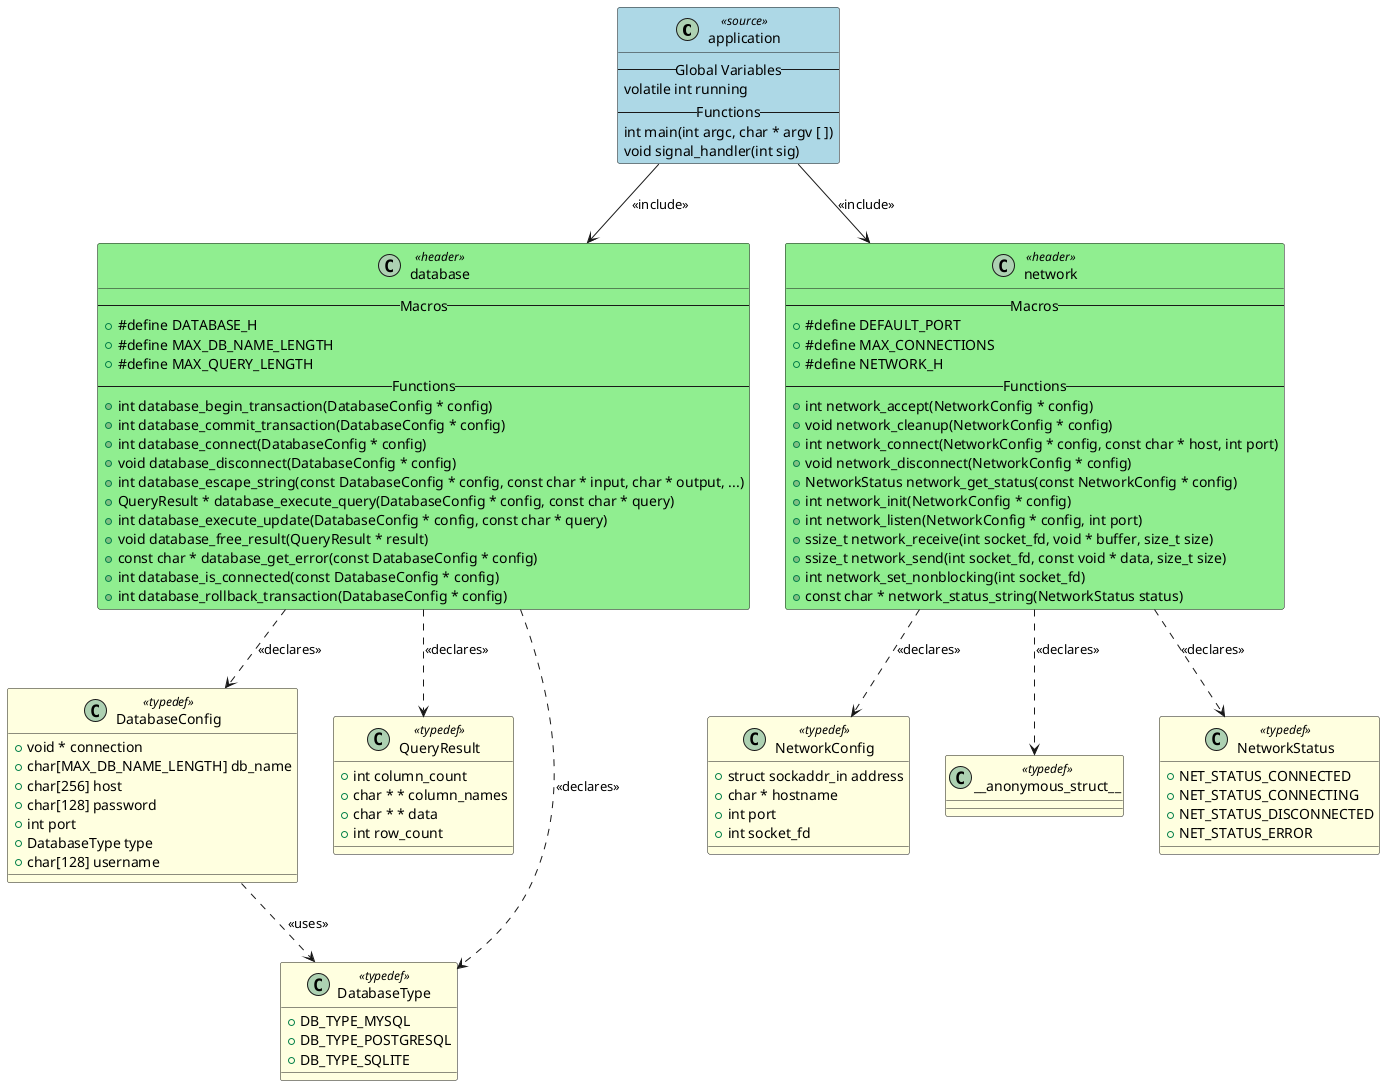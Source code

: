@startuml application

class "application" as APPLICATION <<source>> #LightBlue
{
    -- Global Variables --
    volatile int running
    -- Functions --
    int main(int argc, char * argv [ ])
    void signal_handler(int sig)
}

class "database" as HEADER_DATABASE <<header>> #LightGreen
{
    -- Macros --
    + #define DATABASE_H
    + #define MAX_DB_NAME_LENGTH
    + #define MAX_QUERY_LENGTH
    -- Functions --
    + int database_begin_transaction(DatabaseConfig * config)
    + int database_commit_transaction(DatabaseConfig * config)
    + int database_connect(DatabaseConfig * config)
    + void database_disconnect(DatabaseConfig * config)
    + int database_escape_string(const DatabaseConfig * config, const char * input, char * output, ...)
    + QueryResult * database_execute_query(DatabaseConfig * config, const char * query)
    + int database_execute_update(DatabaseConfig * config, const char * query)
    + void database_free_result(QueryResult * result)
    + const char * database_get_error(const DatabaseConfig * config)
    + int database_is_connected(const DatabaseConfig * config)
    + int database_rollback_transaction(DatabaseConfig * config)
}

class "network" as HEADER_NETWORK <<header>> #LightGreen
{
    -- Macros --
    + #define DEFAULT_PORT
    + #define MAX_CONNECTIONS
    + #define NETWORK_H
    -- Functions --
    + int network_accept(NetworkConfig * config)
    + void network_cleanup(NetworkConfig * config)
    + int network_connect(NetworkConfig * config, const char * host, int port)
    + void network_disconnect(NetworkConfig * config)
    + NetworkStatus network_get_status(const NetworkConfig * config)
    + int network_init(NetworkConfig * config)
    + int network_listen(NetworkConfig * config, int port)
    + ssize_t network_receive(int socket_fd, void * buffer, size_t size)
    + ssize_t network_send(int socket_fd, const void * data, size_t size)
    + int network_set_nonblocking(int socket_fd)
    + const char * network_status_string(NetworkStatus status)
}

class "DatabaseConfig" as TYPEDEF_DATABASECONFIG <<typedef>> #LightYellow
{
    + void * connection
    + char[MAX_DB_NAME_LENGTH] db_name
    + char[256] host
    + char[128] password
    + int port
    + DatabaseType type
    + char[128] username
}

class "QueryResult" as TYPEDEF_QUERYRESULT <<typedef>> #LightYellow
{
    + int column_count
    + char * * column_names
    + char * * data
    + int row_count
}

class "DatabaseType" as TYPEDEF_DATABASETYPE <<typedef>> #LightYellow
{
    + DB_TYPE_MYSQL
    + DB_TYPE_POSTGRESQL
    + DB_TYPE_SQLITE
}

class "NetworkConfig" as TYPEDEF_NETWORKCONFIG <<typedef>> #LightYellow
{
    + struct sockaddr_in address
    + char * hostname
    + int port
    + int socket_fd
}

class "__anonymous_struct__" as TYPEDEF___ANONYMOUS_STRUCT__ <<typedef>> #LightYellow
{
}

class "NetworkStatus" as TYPEDEF_NETWORKSTATUS <<typedef>> #LightYellow
{
    + NET_STATUS_CONNECTED
    + NET_STATUS_CONNECTING
    + NET_STATUS_DISCONNECTED
    + NET_STATUS_ERROR
}


' Include relationships
APPLICATION --> HEADER_DATABASE : <<include>>
APPLICATION --> HEADER_NETWORK : <<include>>

' Declaration relationships
HEADER_DATABASE ..> TYPEDEF_DATABASECONFIG : <<declares>>
HEADER_DATABASE ..> TYPEDEF_QUERYRESULT : <<declares>>
HEADER_DATABASE ..> TYPEDEF_DATABASETYPE : <<declares>>
HEADER_NETWORK ..> TYPEDEF_NETWORKCONFIG : <<declares>>
HEADER_NETWORK ..> TYPEDEF___ANONYMOUS_STRUCT__ : <<declares>>
HEADER_NETWORK ..> TYPEDEF_NETWORKSTATUS : <<declares>>

' Uses relationships
TYPEDEF_DATABASECONFIG ..> TYPEDEF_DATABASETYPE : <<uses>>

@enduml